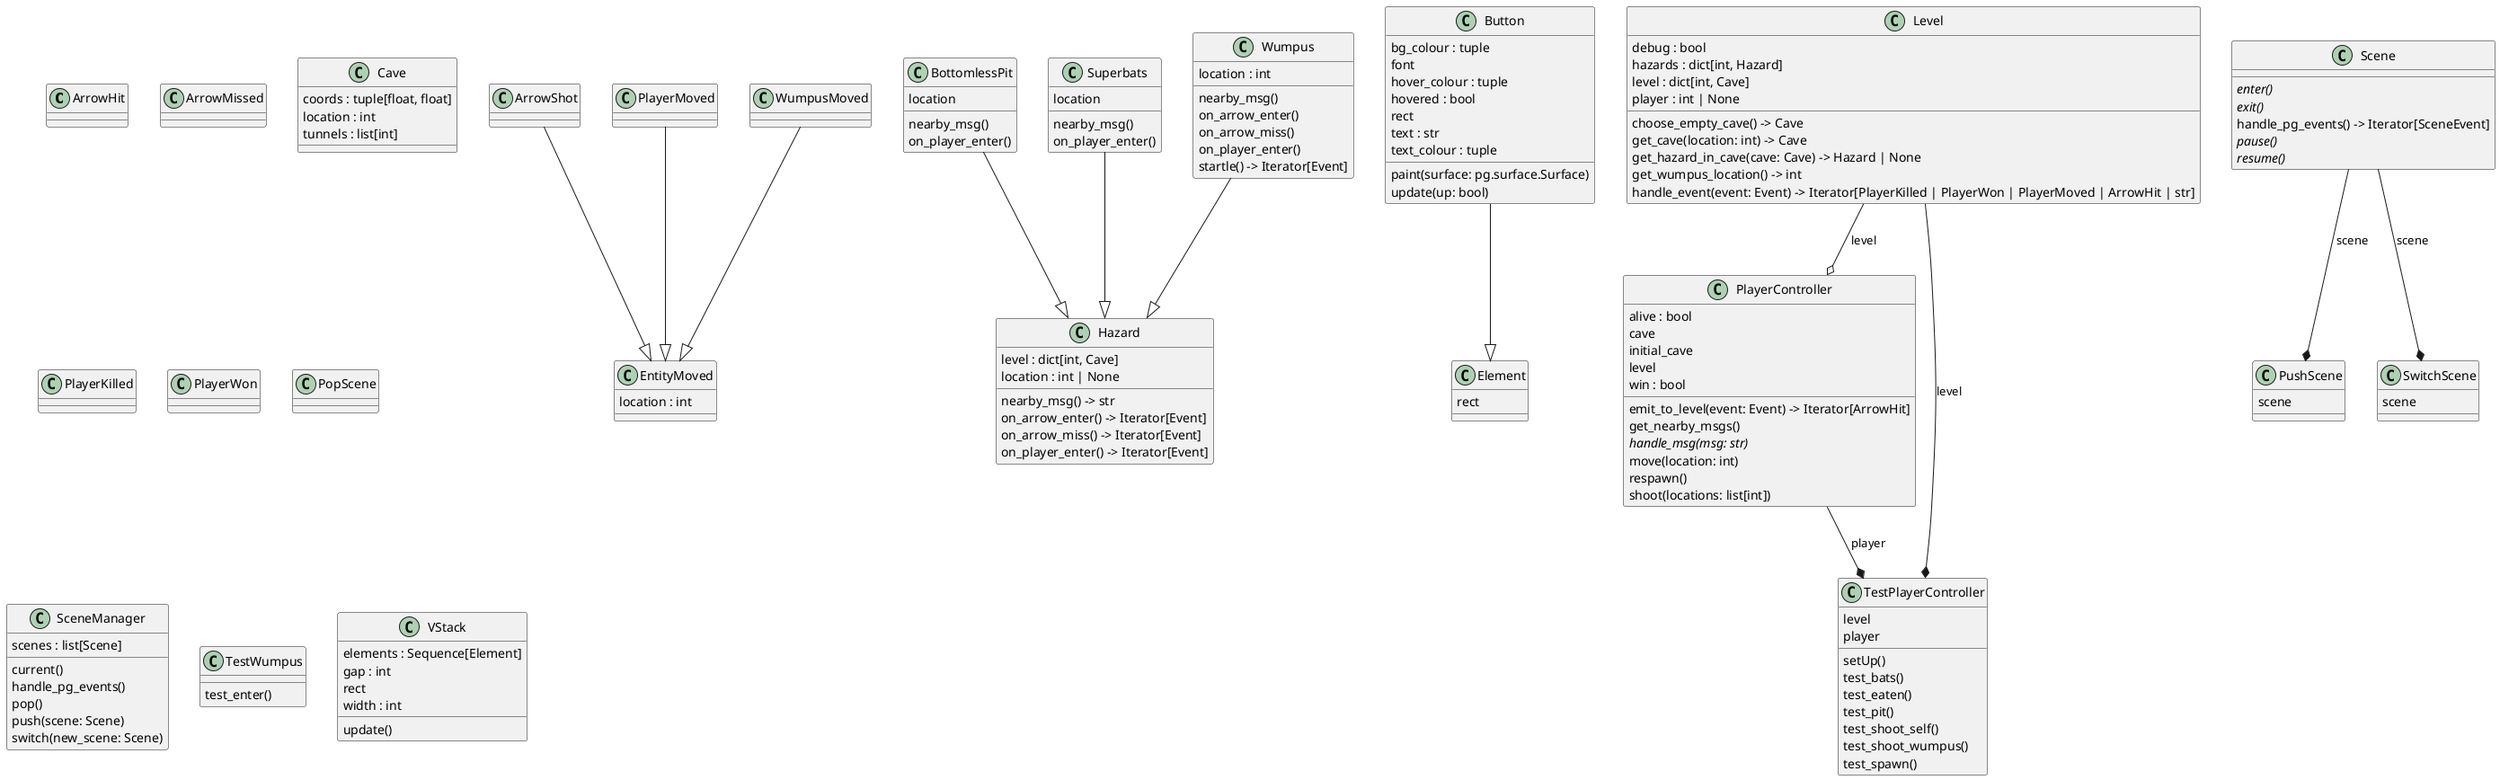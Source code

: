 @startuml classes
set namespaceSeparator none
class "ArrowHit" as wumpus.events.ArrowHit {
}
class "ArrowMissed" as wumpus.events.ArrowMissed {
}
class "ArrowShot" as wumpus.events.ArrowShot {
}
class "BottomlessPit" as wumpus.hazards.BottomlessPit {
  location
  nearby_msg()
  on_player_enter()
}
class "Button" as graphical.gui.button.Button {
  bg_colour : tuple
  font
  hover_colour : tuple
  hovered : bool
  rect
  text : str
  text_colour : tuple
  paint(surface: pg.surface.Surface)
  update(up: bool)
}
class "Cave" as wumpus.cave.Cave {
  coords : tuple[float, float]
  location : int
  tunnels : list[int]
}
class "Element" as graphical.gui.element.Element {
  rect
}
class "EntityMoved" as wumpus.events.EntityMoved {
  location : int
}
class "Hazard" as wumpus.hazards.Hazard {
  level : dict[int, Cave]
  location : int | None
  nearby_msg() -> str
  on_arrow_enter() -> Iterator[Event]
  on_arrow_miss() -> Iterator[Event]
  on_player_enter() -> Iterator[Event]
}
class "Level" as wumpus.level.Level {
  debug : bool
  hazards : dict[int, Hazard]
  level : dict[int, Cave]
  player : int | None
  choose_empty_cave() -> Cave
  get_cave(location: int) -> Cave
  get_hazard_in_cave(cave: Cave) -> Hazard | None
  get_wumpus_location() -> int
  handle_event(event: Event) -> Iterator[PlayerKilled | PlayerWon | PlayerMoved | ArrowHit | str]
}
class "PlayerController" as wumpus.player.PlayerController {
  alive : bool
  cave
  initial_cave
  level
  win : bool
  emit_to_level(event: Event) -> Iterator[ArrowHit]
  get_nearby_msgs()
  {abstract}handle_msg(msg: str)
  move(location: int)
  respawn()
  shoot(locations: list[int])
}
class "PlayerKilled" as wumpus.events.PlayerKilled {
}
class "PlayerMoved" as wumpus.events.PlayerMoved {
}
class "PlayerWon" as wumpus.events.PlayerWon {
}
class "PopScene" as graphical.scene.PopScene {
}
class "PushScene" as graphical.scene.PushScene {
  scene
}
class "Scene" as graphical.scene.Scene {
  {abstract}enter()
  {abstract}exit()
  handle_pg_events() -> Iterator[SceneEvent]
  {abstract}pause()
  {abstract}resume()
}
class "SceneManager" as graphical.scene.SceneManager {
  scenes : list[Scene]
  current()
  handle_pg_events()
  pop()
  push(scene: Scene)
  switch(new_scene: Scene)
}
class "Superbats" as wumpus.hazards.Superbats {
  location
  nearby_msg()
  on_player_enter()
}
class "SwitchScene" as graphical.scene.SwitchScene {
  scene
}
class "TestPlayerController" as wumpus.tests.test_player.TestPlayerController {
  level
  player
  setUp()
  test_bats()
  test_eaten()
  test_pit()
  test_shoot_self()
  test_shoot_wumpus()
  test_spawn()
}
class "TestWumpus" as wumpus.tests.test_hazards.TestWumpus {
  test_enter()
}
class "VStack" as graphical.gui.vstack.VStack {
  elements : Sequence[Element]
  gap : int
  rect
  width : int
  update()
}
class "Wumpus" as wumpus.hazards.Wumpus {
  location : int
  nearby_msg()
  on_arrow_enter()
  on_arrow_miss()
  on_player_enter()
  startle() -> Iterator[Event]
}
class "WumpusMoved" as wumpus.events.WumpusMoved {
}
graphical.gui.button.Button --|> graphical.gui.element.Element
wumpus.events.ArrowShot --|> wumpus.events.EntityMoved
wumpus.events.PlayerMoved --|> wumpus.events.EntityMoved
wumpus.events.WumpusMoved --|> wumpus.events.EntityMoved
wumpus.hazards.BottomlessPit --|> wumpus.hazards.Hazard
wumpus.hazards.Superbats --|> wumpus.hazards.Hazard
wumpus.hazards.Wumpus --|> wumpus.hazards.Hazard
graphical.scene.Scene --* graphical.scene.PushScene : scene
graphical.scene.Scene --* graphical.scene.SwitchScene : scene
wumpus.level.Level --* wumpus.tests.test_player.TestPlayerController : level
wumpus.player.PlayerController --* wumpus.tests.test_player.TestPlayerController : player
wumpus.level.Level --o wumpus.player.PlayerController : level
@enduml
